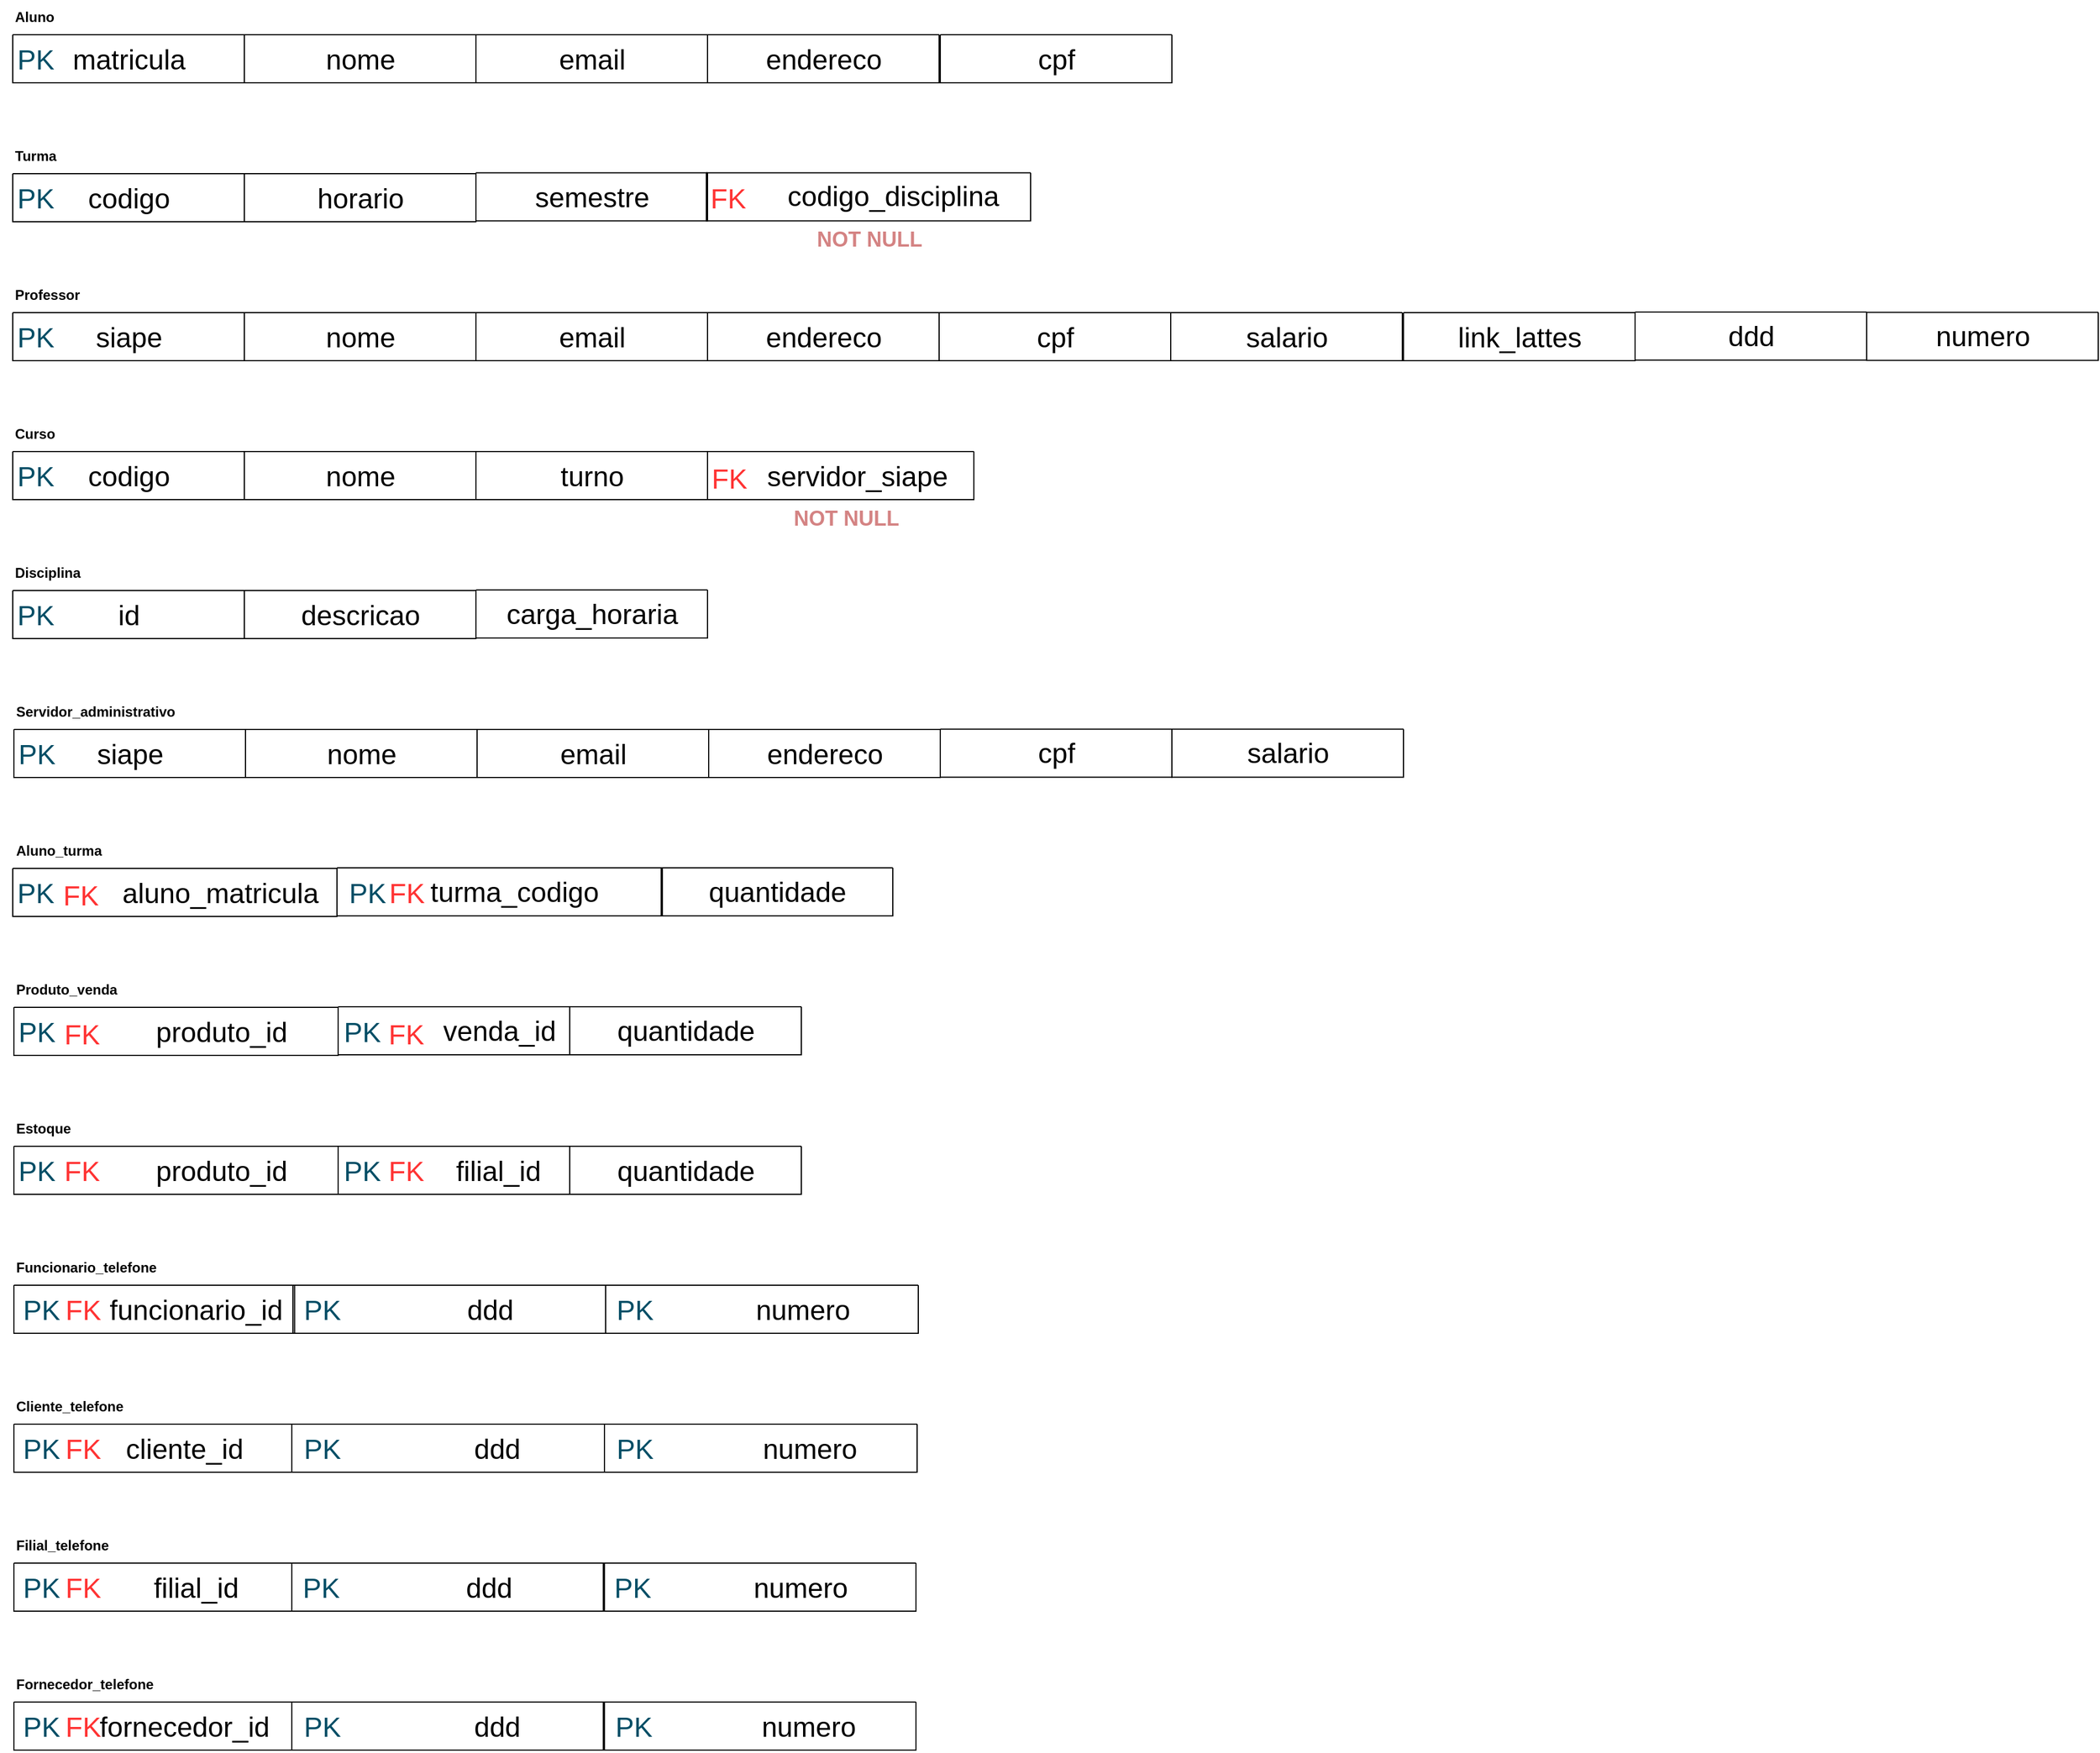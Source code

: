 <mxfile version="24.7.6">
  <diagram name="Página-1" id="m194DB5OODm50t4TiOIn">
    <mxGraphModel dx="1434" dy="780" grid="1" gridSize="10" guides="1" tooltips="1" connect="1" arrows="1" fold="1" page="1" pageScale="1" pageWidth="827" pageHeight="1169" math="0" shadow="0">
      <root>
        <mxCell id="0" />
        <mxCell id="1" parent="0" />
        <mxCell id="oNFGNhtA4SceddN9MFem-205" value="" style="group" parent="1" vertex="1" connectable="0">
          <mxGeometry x="40" y="410" width="1000" height="103" as="geometry" />
        </mxCell>
        <mxCell id="oNFGNhtA4SceddN9MFem-169" value="" style="group" parent="oNFGNhtA4SceddN9MFem-205" vertex="1" connectable="0">
          <mxGeometry y="30" width="1000" height="73" as="geometry" />
        </mxCell>
        <mxCell id="oNFGNhtA4SceddN9MFem-156" value="" style="group" parent="oNFGNhtA4SceddN9MFem-169" vertex="1" connectable="0">
          <mxGeometry width="200" height="43" as="geometry" />
        </mxCell>
        <mxCell id="oNFGNhtA4SceddN9MFem-154" value="" style="swimlane;startSize=0;" parent="oNFGNhtA4SceddN9MFem-156" vertex="1">
          <mxGeometry width="200" height="41.5" as="geometry" />
        </mxCell>
        <mxCell id="oNFGNhtA4SceddN9MFem-155" value="&lt;font style=&quot;font-size: 24px;&quot;&gt;codigo&lt;/font&gt;" style="text;html=1;align=center;verticalAlign=middle;resizable=0;points=[];autosize=1;strokeColor=none;fillColor=none;" parent="oNFGNhtA4SceddN9MFem-154" vertex="1">
          <mxGeometry x="55" y="1.5" width="90" height="40" as="geometry" />
        </mxCell>
        <mxCell id="oNFGNhtA4SceddN9MFem-186" value="&lt;font color=&quot;#014e66&quot; style=&quot;font-size: 24px;&quot;&gt;PK&lt;/font&gt;" style="text;html=1;align=center;verticalAlign=middle;whiteSpace=wrap;rounded=0;" parent="oNFGNhtA4SceddN9MFem-154" vertex="1">
          <mxGeometry x="-10" y="6.5" width="60" height="30" as="geometry" />
        </mxCell>
        <mxCell id="oNFGNhtA4SceddN9MFem-157" value="" style="group" parent="oNFGNhtA4SceddN9MFem-169" vertex="1" connectable="0">
          <mxGeometry x="200" width="200" height="43" as="geometry" />
        </mxCell>
        <mxCell id="oNFGNhtA4SceddN9MFem-158" value="" style="swimlane;startSize=0;" parent="oNFGNhtA4SceddN9MFem-157" vertex="1">
          <mxGeometry width="200" height="41.5" as="geometry">
            <mxRectangle width="50" height="40" as="alternateBounds" />
          </mxGeometry>
        </mxCell>
        <mxCell id="oNFGNhtA4SceddN9MFem-159" value="&lt;font style=&quot;font-size: 24px;&quot;&gt;horario&lt;/font&gt;" style="text;html=1;align=center;verticalAlign=middle;resizable=0;points=[];autosize=1;strokeColor=none;fillColor=none;" parent="oNFGNhtA4SceddN9MFem-158" vertex="1">
          <mxGeometry x="50" y="1.5" width="100" height="40" as="geometry" />
        </mxCell>
        <mxCell id="DOF1BjW3caJsl0741FP9-13" value="" style="group" vertex="1" connectable="0" parent="oNFGNhtA4SceddN9MFem-169">
          <mxGeometry x="400" y="-0.75" width="200" height="43" as="geometry" />
        </mxCell>
        <mxCell id="DOF1BjW3caJsl0741FP9-14" value="" style="swimlane;startSize=0;" vertex="1" parent="DOF1BjW3caJsl0741FP9-13">
          <mxGeometry width="200" height="41.5" as="geometry">
            <mxRectangle width="50" height="40" as="alternateBounds" />
          </mxGeometry>
        </mxCell>
        <mxCell id="DOF1BjW3caJsl0741FP9-15" value="&lt;span style=&quot;font-size: 24px;&quot;&gt;semestre&lt;/span&gt;" style="text;html=1;align=center;verticalAlign=middle;resizable=0;points=[];autosize=1;strokeColor=none;fillColor=none;" vertex="1" parent="DOF1BjW3caJsl0741FP9-14">
          <mxGeometry x="40" y="1.5" width="120" height="40" as="geometry" />
        </mxCell>
        <mxCell id="DOF1BjW3caJsl0741FP9-56" value="" style="group" vertex="1" connectable="0" parent="oNFGNhtA4SceddN9MFem-169">
          <mxGeometry x="599" y="-0.75" width="280" height="43" as="geometry" />
        </mxCell>
        <mxCell id="DOF1BjW3caJsl0741FP9-57" value="" style="swimlane;startSize=0;" vertex="1" parent="DOF1BjW3caJsl0741FP9-56">
          <mxGeometry width="280" height="41.5" as="geometry">
            <mxRectangle width="50" height="40" as="alternateBounds" />
          </mxGeometry>
        </mxCell>
        <mxCell id="DOF1BjW3caJsl0741FP9-58" value="&lt;span style=&quot;font-size: 24px;&quot;&gt;codigo_disciplina&lt;/span&gt;" style="text;html=1;align=center;verticalAlign=middle;resizable=0;points=[];autosize=1;strokeColor=none;fillColor=none;" vertex="1" parent="DOF1BjW3caJsl0741FP9-57">
          <mxGeometry x="56" y="1" width="210" height="40" as="geometry" />
        </mxCell>
        <mxCell id="oNFGNhtA4SceddN9MFem-204" value="&lt;b&gt;Turma&lt;/b&gt;" style="text;html=1;align=left;verticalAlign=middle;whiteSpace=wrap;rounded=0;" parent="oNFGNhtA4SceddN9MFem-205" vertex="1">
          <mxGeometry width="110" height="30" as="geometry" />
        </mxCell>
        <mxCell id="oNFGNhtA4SceddN9MFem-207" value="" style="group" parent="1" vertex="1" connectable="0">
          <mxGeometry x="40" y="530" width="1000" height="73" as="geometry" />
        </mxCell>
        <mxCell id="oNFGNhtA4SceddN9MFem-208" value="" style="group" parent="oNFGNhtA4SceddN9MFem-207" vertex="1" connectable="0">
          <mxGeometry y="30" width="1000" height="43" as="geometry" />
        </mxCell>
        <mxCell id="oNFGNhtA4SceddN9MFem-209" value="" style="group" parent="oNFGNhtA4SceddN9MFem-208" vertex="1" connectable="0">
          <mxGeometry width="200" height="43" as="geometry" />
        </mxCell>
        <mxCell id="oNFGNhtA4SceddN9MFem-210" value="" style="swimlane;startSize=0;" parent="oNFGNhtA4SceddN9MFem-209" vertex="1">
          <mxGeometry width="200" height="41.5" as="geometry" />
        </mxCell>
        <mxCell id="oNFGNhtA4SceddN9MFem-211" value="&lt;font style=&quot;font-size: 24px;&quot;&gt;siape&lt;/font&gt;" style="text;html=1;align=center;verticalAlign=middle;resizable=0;points=[];autosize=1;strokeColor=none;fillColor=none;" parent="oNFGNhtA4SceddN9MFem-210" vertex="1">
          <mxGeometry x="60" y="1.5" width="80" height="40" as="geometry" />
        </mxCell>
        <mxCell id="oNFGNhtA4SceddN9MFem-212" value="&lt;font color=&quot;#014e66&quot; style=&quot;font-size: 24px;&quot;&gt;PK&lt;/font&gt;" style="text;html=1;align=center;verticalAlign=middle;whiteSpace=wrap;rounded=0;" parent="oNFGNhtA4SceddN9MFem-210" vertex="1">
          <mxGeometry x="-10" y="6.5" width="60" height="30" as="geometry" />
        </mxCell>
        <mxCell id="oNFGNhtA4SceddN9MFem-213" value="" style="group" parent="oNFGNhtA4SceddN9MFem-208" vertex="1" connectable="0">
          <mxGeometry x="200" width="200" height="43" as="geometry" />
        </mxCell>
        <mxCell id="oNFGNhtA4SceddN9MFem-214" value="" style="swimlane;startSize=0;" parent="oNFGNhtA4SceddN9MFem-213" vertex="1">
          <mxGeometry width="200" height="41.5" as="geometry">
            <mxRectangle width="50" height="40" as="alternateBounds" />
          </mxGeometry>
        </mxCell>
        <mxCell id="oNFGNhtA4SceddN9MFem-215" value="&lt;font style=&quot;font-size: 24px;&quot;&gt;nome&lt;/font&gt;" style="text;html=1;align=center;verticalAlign=middle;resizable=0;points=[];autosize=1;strokeColor=none;fillColor=none;" parent="oNFGNhtA4SceddN9MFem-214" vertex="1">
          <mxGeometry x="60" y="1.5" width="80" height="40" as="geometry" />
        </mxCell>
        <mxCell id="oNFGNhtA4SceddN9MFem-216" value="" style="group" parent="oNFGNhtA4SceddN9MFem-208" vertex="1" connectable="0">
          <mxGeometry x="400" width="200" height="43" as="geometry" />
        </mxCell>
        <mxCell id="oNFGNhtA4SceddN9MFem-217" value="" style="swimlane;startSize=0;" parent="oNFGNhtA4SceddN9MFem-216" vertex="1">
          <mxGeometry width="200" height="41.5" as="geometry" />
        </mxCell>
        <mxCell id="oNFGNhtA4SceddN9MFem-218" value="&lt;span style=&quot;font-size: 24px;&quot;&gt;email&lt;/span&gt;" style="text;html=1;align=center;verticalAlign=middle;resizable=0;points=[];autosize=1;strokeColor=none;fillColor=none;" parent="oNFGNhtA4SceddN9MFem-217" vertex="1">
          <mxGeometry x="60" y="1.5" width="80" height="40" as="geometry" />
        </mxCell>
        <mxCell id="DOF1BjW3caJsl0741FP9-23" value="" style="group" vertex="1" connectable="0" parent="oNFGNhtA4SceddN9MFem-208">
          <mxGeometry x="600" width="200" height="43" as="geometry" />
        </mxCell>
        <mxCell id="DOF1BjW3caJsl0741FP9-24" value="" style="swimlane;startSize=0;" vertex="1" parent="DOF1BjW3caJsl0741FP9-23">
          <mxGeometry width="200" height="41.5" as="geometry" />
        </mxCell>
        <mxCell id="DOF1BjW3caJsl0741FP9-25" value="&lt;span style=&quot;font-size: 24px;&quot;&gt;endereco&lt;/span&gt;" style="text;html=1;align=center;verticalAlign=middle;resizable=0;points=[];autosize=1;strokeColor=none;fillColor=none;" vertex="1" parent="DOF1BjW3caJsl0741FP9-24">
          <mxGeometry x="40" y="1.5" width="120" height="40" as="geometry" />
        </mxCell>
        <mxCell id="DOF1BjW3caJsl0741FP9-26" value="" style="group" vertex="1" connectable="0" parent="oNFGNhtA4SceddN9MFem-208">
          <mxGeometry x="800" width="200" height="43" as="geometry" />
        </mxCell>
        <mxCell id="DOF1BjW3caJsl0741FP9-27" value="" style="swimlane;startSize=0;" vertex="1" parent="DOF1BjW3caJsl0741FP9-26">
          <mxGeometry width="200" height="41.5" as="geometry" />
        </mxCell>
        <mxCell id="DOF1BjW3caJsl0741FP9-28" value="&lt;span style=&quot;font-size: 24px;&quot;&gt;cpf&lt;/span&gt;" style="text;html=1;align=center;verticalAlign=middle;resizable=0;points=[];autosize=1;strokeColor=none;fillColor=none;" vertex="1" parent="DOF1BjW3caJsl0741FP9-27">
          <mxGeometry x="70" y="1.5" width="60" height="40" as="geometry" />
        </mxCell>
        <mxCell id="oNFGNhtA4SceddN9MFem-225" value="&lt;b&gt;Professor&lt;/b&gt;" style="text;html=1;align=left;verticalAlign=middle;whiteSpace=wrap;rounded=0;" parent="oNFGNhtA4SceddN9MFem-207" vertex="1">
          <mxGeometry width="110" height="30" as="geometry" />
        </mxCell>
        <mxCell id="oNFGNhtA4SceddN9MFem-226" value="" style="group" parent="1" vertex="1" connectable="0">
          <mxGeometry x="40" y="650" width="1050" height="73" as="geometry" />
        </mxCell>
        <mxCell id="oNFGNhtA4SceddN9MFem-227" value="" style="group" parent="oNFGNhtA4SceddN9MFem-226" vertex="1" connectable="0">
          <mxGeometry y="30" width="1050" height="43" as="geometry" />
        </mxCell>
        <mxCell id="oNFGNhtA4SceddN9MFem-228" value="" style="group" parent="oNFGNhtA4SceddN9MFem-227" vertex="1" connectable="0">
          <mxGeometry width="200" height="43" as="geometry" />
        </mxCell>
        <mxCell id="oNFGNhtA4SceddN9MFem-229" value="" style="swimlane;startSize=0;" parent="oNFGNhtA4SceddN9MFem-228" vertex="1">
          <mxGeometry width="200" height="41.5" as="geometry" />
        </mxCell>
        <mxCell id="oNFGNhtA4SceddN9MFem-230" value="&lt;font style=&quot;font-size: 24px;&quot;&gt;codigo&lt;/font&gt;" style="text;html=1;align=center;verticalAlign=middle;resizable=0;points=[];autosize=1;strokeColor=none;fillColor=none;" parent="oNFGNhtA4SceddN9MFem-229" vertex="1">
          <mxGeometry x="55" y="1.5" width="90" height="40" as="geometry" />
        </mxCell>
        <mxCell id="oNFGNhtA4SceddN9MFem-231" value="&lt;font color=&quot;#014e66&quot; style=&quot;font-size: 24px;&quot;&gt;PK&lt;/font&gt;" style="text;html=1;align=center;verticalAlign=middle;whiteSpace=wrap;rounded=0;" parent="oNFGNhtA4SceddN9MFem-229" vertex="1">
          <mxGeometry x="-10" y="6.5" width="60" height="30" as="geometry" />
        </mxCell>
        <mxCell id="oNFGNhtA4SceddN9MFem-232" value="" style="group" parent="oNFGNhtA4SceddN9MFem-227" vertex="1" connectable="0">
          <mxGeometry x="200" width="200" height="43" as="geometry" />
        </mxCell>
        <mxCell id="oNFGNhtA4SceddN9MFem-233" value="" style="swimlane;startSize=0;" parent="oNFGNhtA4SceddN9MFem-232" vertex="1">
          <mxGeometry width="200" height="41.5" as="geometry">
            <mxRectangle width="50" height="40" as="alternateBounds" />
          </mxGeometry>
        </mxCell>
        <mxCell id="oNFGNhtA4SceddN9MFem-234" value="&lt;font style=&quot;font-size: 24px;&quot;&gt;nome&lt;/font&gt;" style="text;html=1;align=center;verticalAlign=middle;resizable=0;points=[];autosize=1;strokeColor=none;fillColor=none;" parent="oNFGNhtA4SceddN9MFem-233" vertex="1">
          <mxGeometry x="60" y="1.5" width="80" height="40" as="geometry" />
        </mxCell>
        <mxCell id="oNFGNhtA4SceddN9MFem-235" value="" style="group" parent="oNFGNhtA4SceddN9MFem-227" vertex="1" connectable="0">
          <mxGeometry x="400" width="200" height="43" as="geometry" />
        </mxCell>
        <mxCell id="oNFGNhtA4SceddN9MFem-236" value="" style="swimlane;startSize=0;" parent="oNFGNhtA4SceddN9MFem-235" vertex="1">
          <mxGeometry width="200" height="41.5" as="geometry" />
        </mxCell>
        <mxCell id="oNFGNhtA4SceddN9MFem-237" value="&lt;font style=&quot;font-size: 24px;&quot;&gt;turno&lt;/font&gt;" style="text;html=1;align=center;verticalAlign=middle;resizable=0;points=[];autosize=1;strokeColor=none;fillColor=none;" parent="oNFGNhtA4SceddN9MFem-236" vertex="1">
          <mxGeometry x="60" y="1.5" width="80" height="40" as="geometry" />
        </mxCell>
        <mxCell id="oNFGNhtA4SceddN9MFem-238" value="" style="group" parent="oNFGNhtA4SceddN9MFem-227" vertex="1" connectable="0">
          <mxGeometry x="600" width="230" height="43" as="geometry" />
        </mxCell>
        <mxCell id="oNFGNhtA4SceddN9MFem-239" value="" style="swimlane;startSize=0;" parent="oNFGNhtA4SceddN9MFem-238" vertex="1">
          <mxGeometry width="230" height="41.5" as="geometry" />
        </mxCell>
        <mxCell id="oNFGNhtA4SceddN9MFem-240" value="&lt;font style=&quot;font-size: 24px;&quot;&gt;servidor_siape&lt;/font&gt;" style="text;html=1;align=center;verticalAlign=middle;resizable=0;points=[];autosize=1;strokeColor=none;fillColor=none;" parent="oNFGNhtA4SceddN9MFem-239" vertex="1">
          <mxGeometry x="39" y="1.5" width="180" height="40" as="geometry" />
        </mxCell>
        <mxCell id="GgJrNzVZVlJhMmaJBiFv-402" value="&lt;font color=&quot;#ff3333&quot; style=&quot;font-size: 24px;&quot;&gt;FK&lt;/font&gt;" style="text;html=1;align=center;verticalAlign=middle;whiteSpace=wrap;rounded=0;" parent="oNFGNhtA4SceddN9MFem-239" vertex="1">
          <mxGeometry x="-10.91" y="8.5" width="60" height="30" as="geometry" />
        </mxCell>
        <mxCell id="oNFGNhtA4SceddN9MFem-244" value="&lt;b&gt;Curso&lt;/b&gt;" style="text;html=1;align=left;verticalAlign=middle;whiteSpace=wrap;rounded=0;" parent="oNFGNhtA4SceddN9MFem-226" vertex="1">
          <mxGeometry width="110" height="30" as="geometry" />
        </mxCell>
        <mxCell id="oNFGNhtA4SceddN9MFem-271" value="" style="group" parent="1" vertex="1" connectable="0">
          <mxGeometry x="40" y="290" width="1230" height="73" as="geometry" />
        </mxCell>
        <mxCell id="oNFGNhtA4SceddN9MFem-206" value="" style="group" parent="oNFGNhtA4SceddN9MFem-271" vertex="1" connectable="0">
          <mxGeometry width="1001" height="73" as="geometry" />
        </mxCell>
        <mxCell id="oNFGNhtA4SceddN9MFem-136" value="&lt;b&gt;Aluno&lt;/b&gt;" style="text;html=1;align=left;verticalAlign=middle;whiteSpace=wrap;rounded=0;" parent="oNFGNhtA4SceddN9MFem-206" vertex="1">
          <mxGeometry width="110" height="30" as="geometry" />
        </mxCell>
        <mxCell id="oNFGNhtA4SceddN9MFem-187" value="" style="group" parent="oNFGNhtA4SceddN9MFem-206" vertex="1" connectable="0">
          <mxGeometry y="30" width="1001" height="43" as="geometry" />
        </mxCell>
        <mxCell id="oNFGNhtA4SceddN9MFem-188" value="" style="group" parent="oNFGNhtA4SceddN9MFem-187" vertex="1" connectable="0">
          <mxGeometry width="200" height="43" as="geometry" />
        </mxCell>
        <mxCell id="oNFGNhtA4SceddN9MFem-189" value="" style="swimlane;startSize=0;" parent="oNFGNhtA4SceddN9MFem-188" vertex="1">
          <mxGeometry width="200" height="41.5" as="geometry" />
        </mxCell>
        <mxCell id="oNFGNhtA4SceddN9MFem-190" value="&lt;font style=&quot;font-size: 24px;&quot;&gt;matricula&lt;/font&gt;" style="text;html=1;align=center;verticalAlign=middle;resizable=0;points=[];autosize=1;strokeColor=none;fillColor=none;" parent="oNFGNhtA4SceddN9MFem-189" vertex="1">
          <mxGeometry x="40" y="1.5" width="120" height="40" as="geometry" />
        </mxCell>
        <mxCell id="oNFGNhtA4SceddN9MFem-191" value="&lt;font color=&quot;#014e66&quot; style=&quot;font-size: 24px;&quot;&gt;PK&lt;/font&gt;" style="text;html=1;align=center;verticalAlign=middle;whiteSpace=wrap;rounded=0;" parent="oNFGNhtA4SceddN9MFem-189" vertex="1">
          <mxGeometry x="-10" y="6.5" width="60" height="30" as="geometry" />
        </mxCell>
        <mxCell id="oNFGNhtA4SceddN9MFem-192" value="" style="group" parent="oNFGNhtA4SceddN9MFem-187" vertex="1" connectable="0">
          <mxGeometry x="200" width="200" height="43" as="geometry" />
        </mxCell>
        <mxCell id="oNFGNhtA4SceddN9MFem-193" value="" style="swimlane;startSize=0;" parent="oNFGNhtA4SceddN9MFem-192" vertex="1">
          <mxGeometry width="200" height="41.5" as="geometry">
            <mxRectangle width="50" height="40" as="alternateBounds" />
          </mxGeometry>
        </mxCell>
        <mxCell id="oNFGNhtA4SceddN9MFem-194" value="&lt;span style=&quot;font-size: 24px;&quot;&gt;nome&lt;/span&gt;" style="text;html=1;align=center;verticalAlign=middle;resizable=0;points=[];autosize=1;strokeColor=none;fillColor=none;" parent="oNFGNhtA4SceddN9MFem-193" vertex="1">
          <mxGeometry x="60" y="1.5" width="80" height="40" as="geometry" />
        </mxCell>
        <mxCell id="DOF1BjW3caJsl0741FP9-10" value="" style="group" vertex="1" connectable="0" parent="oNFGNhtA4SceddN9MFem-187">
          <mxGeometry x="801" width="200" height="43" as="geometry" />
        </mxCell>
        <mxCell id="DOF1BjW3caJsl0741FP9-11" value="" style="swimlane;startSize=0;" vertex="1" parent="DOF1BjW3caJsl0741FP9-10">
          <mxGeometry width="200" height="41.5" as="geometry">
            <mxRectangle width="50" height="40" as="alternateBounds" />
          </mxGeometry>
        </mxCell>
        <mxCell id="DOF1BjW3caJsl0741FP9-12" value="&lt;span style=&quot;font-size: 24px;&quot;&gt;cpf&lt;/span&gt;" style="text;html=1;align=center;verticalAlign=middle;resizable=0;points=[];autosize=1;strokeColor=none;fillColor=none;" vertex="1" parent="DOF1BjW3caJsl0741FP9-11">
          <mxGeometry x="70" y="1.5" width="60" height="40" as="geometry" />
        </mxCell>
        <mxCell id="oNFGNhtA4SceddN9MFem-275" value="" style="group" parent="1" vertex="1" connectable="0">
          <mxGeometry x="40" y="770" width="1400" height="73" as="geometry" />
        </mxCell>
        <mxCell id="oNFGNhtA4SceddN9MFem-267" value="" style="group" parent="oNFGNhtA4SceddN9MFem-275" vertex="1" connectable="0">
          <mxGeometry width="1200" height="73" as="geometry" />
        </mxCell>
        <mxCell id="oNFGNhtA4SceddN9MFem-245" value="" style="group" parent="oNFGNhtA4SceddN9MFem-267" vertex="1" connectable="0">
          <mxGeometry width="1000" height="73" as="geometry" />
        </mxCell>
        <mxCell id="oNFGNhtA4SceddN9MFem-246" value="" style="group" parent="oNFGNhtA4SceddN9MFem-245" vertex="1" connectable="0">
          <mxGeometry y="30" width="1000" height="43" as="geometry" />
        </mxCell>
        <mxCell id="oNFGNhtA4SceddN9MFem-247" value="" style="group" parent="oNFGNhtA4SceddN9MFem-246" vertex="1" connectable="0">
          <mxGeometry width="200" height="43" as="geometry" />
        </mxCell>
        <mxCell id="oNFGNhtA4SceddN9MFem-248" value="" style="swimlane;startSize=0;" parent="oNFGNhtA4SceddN9MFem-247" vertex="1">
          <mxGeometry width="200" height="41.5" as="geometry" />
        </mxCell>
        <mxCell id="oNFGNhtA4SceddN9MFem-249" value="&lt;font style=&quot;font-size: 24px;&quot;&gt;id&lt;/font&gt;" style="text;html=1;align=center;verticalAlign=middle;resizable=0;points=[];autosize=1;strokeColor=none;fillColor=none;" parent="oNFGNhtA4SceddN9MFem-248" vertex="1">
          <mxGeometry x="80" y="1.5" width="40" height="40" as="geometry" />
        </mxCell>
        <mxCell id="oNFGNhtA4SceddN9MFem-250" value="&lt;font color=&quot;#014e66&quot; style=&quot;font-size: 24px;&quot;&gt;PK&lt;/font&gt;" style="text;html=1;align=center;verticalAlign=middle;whiteSpace=wrap;rounded=0;" parent="oNFGNhtA4SceddN9MFem-248" vertex="1">
          <mxGeometry x="-10" y="6.5" width="60" height="30" as="geometry" />
        </mxCell>
        <mxCell id="oNFGNhtA4SceddN9MFem-251" value="" style="group" parent="oNFGNhtA4SceddN9MFem-246" vertex="1" connectable="0">
          <mxGeometry x="200" width="200" height="43" as="geometry" />
        </mxCell>
        <mxCell id="oNFGNhtA4SceddN9MFem-252" value="" style="swimlane;startSize=0;" parent="oNFGNhtA4SceddN9MFem-251" vertex="1">
          <mxGeometry width="200" height="41.5" as="geometry">
            <mxRectangle width="50" height="40" as="alternateBounds" />
          </mxGeometry>
        </mxCell>
        <mxCell id="oNFGNhtA4SceddN9MFem-253" value="&lt;font style=&quot;font-size: 24px;&quot;&gt;descricao&lt;/font&gt;" style="text;html=1;align=center;verticalAlign=middle;resizable=0;points=[];autosize=1;strokeColor=none;fillColor=none;" parent="oNFGNhtA4SceddN9MFem-252" vertex="1">
          <mxGeometry x="35" y="1.5" width="130" height="40" as="geometry" />
        </mxCell>
        <mxCell id="DOF1BjW3caJsl0741FP9-41" value="" style="group" vertex="1" connectable="0" parent="oNFGNhtA4SceddN9MFem-246">
          <mxGeometry x="400" y="-0.5" width="200" height="43" as="geometry" />
        </mxCell>
        <mxCell id="DOF1BjW3caJsl0741FP9-42" value="" style="swimlane;startSize=0;" vertex="1" parent="DOF1BjW3caJsl0741FP9-41">
          <mxGeometry width="200" height="41.5" as="geometry">
            <mxRectangle width="50" height="40" as="alternateBounds" />
          </mxGeometry>
        </mxCell>
        <mxCell id="DOF1BjW3caJsl0741FP9-43" value="&lt;font style=&quot;font-size: 24px;&quot;&gt;carga_horaria&lt;/font&gt;" style="text;html=1;align=center;verticalAlign=middle;resizable=0;points=[];autosize=1;strokeColor=none;fillColor=none;" vertex="1" parent="DOF1BjW3caJsl0741FP9-42">
          <mxGeometry x="15" y="1.5" width="170" height="40" as="geometry" />
        </mxCell>
        <mxCell id="oNFGNhtA4SceddN9MFem-263" value="&lt;b&gt;Disciplina&lt;/b&gt;" style="text;html=1;align=left;verticalAlign=middle;whiteSpace=wrap;rounded=0;" parent="oNFGNhtA4SceddN9MFem-245" vertex="1">
          <mxGeometry width="110" height="30" as="geometry" />
        </mxCell>
        <mxCell id="GgJrNzVZVlJhMmaJBiFv-173" value="" style="group" parent="1" vertex="1" connectable="0">
          <mxGeometry x="41" y="1250" width="1200" height="73" as="geometry" />
        </mxCell>
        <mxCell id="GgJrNzVZVlJhMmaJBiFv-174" value="" style="group" parent="GgJrNzVZVlJhMmaJBiFv-173" vertex="1" connectable="0">
          <mxGeometry width="1000" height="73" as="geometry" />
        </mxCell>
        <mxCell id="GgJrNzVZVlJhMmaJBiFv-175" value="" style="group" parent="GgJrNzVZVlJhMmaJBiFv-174" vertex="1" connectable="0">
          <mxGeometry y="30" width="1000" height="43" as="geometry" />
        </mxCell>
        <mxCell id="GgJrNzVZVlJhMmaJBiFv-176" value="" style="group" parent="GgJrNzVZVlJhMmaJBiFv-175" vertex="1" connectable="0">
          <mxGeometry width="280" height="43" as="geometry" />
        </mxCell>
        <mxCell id="GgJrNzVZVlJhMmaJBiFv-177" value="" style="swimlane;startSize=0;" parent="GgJrNzVZVlJhMmaJBiFv-176" vertex="1">
          <mxGeometry width="280" height="41.5" as="geometry" />
        </mxCell>
        <mxCell id="GgJrNzVZVlJhMmaJBiFv-178" value="&lt;font style=&quot;font-size: 24px;&quot;&gt;produto_id&lt;/font&gt;" style="text;html=1;align=center;verticalAlign=middle;resizable=0;points=[];autosize=1;strokeColor=none;fillColor=none;" parent="GgJrNzVZVlJhMmaJBiFv-177" vertex="1">
          <mxGeometry x="109" y="1.5" width="140" height="40" as="geometry" />
        </mxCell>
        <mxCell id="GgJrNzVZVlJhMmaJBiFv-179" value="&lt;font color=&quot;#014e66&quot; style=&quot;font-size: 24px;&quot;&gt;PK&lt;/font&gt;" style="text;html=1;align=center;verticalAlign=middle;whiteSpace=wrap;rounded=0;" parent="GgJrNzVZVlJhMmaJBiFv-177" vertex="1">
          <mxGeometry x="-10" y="6.5" width="60" height="30" as="geometry" />
        </mxCell>
        <mxCell id="GgJrNzVZVlJhMmaJBiFv-410" value="&lt;font color=&quot;#ff3333&quot; style=&quot;font-size: 24px;&quot;&gt;FK&lt;/font&gt;" style="text;html=1;align=center;verticalAlign=middle;whiteSpace=wrap;rounded=0;" parent="GgJrNzVZVlJhMmaJBiFv-177" vertex="1">
          <mxGeometry x="29" y="6.5" width="60" height="30" as="geometry" />
        </mxCell>
        <mxCell id="GgJrNzVZVlJhMmaJBiFv-180" value="" style="group" parent="GgJrNzVZVlJhMmaJBiFv-175" vertex="1" connectable="0">
          <mxGeometry x="280" width="200" height="43" as="geometry" />
        </mxCell>
        <mxCell id="GgJrNzVZVlJhMmaJBiFv-181" value="" style="swimlane;startSize=0;" parent="GgJrNzVZVlJhMmaJBiFv-180" vertex="1">
          <mxGeometry width="200" height="41.5" as="geometry">
            <mxRectangle width="50" height="40" as="alternateBounds" />
          </mxGeometry>
        </mxCell>
        <mxCell id="GgJrNzVZVlJhMmaJBiFv-182" value="&lt;font style=&quot;font-size: 24px;&quot;&gt;filial_id&lt;/font&gt;" style="text;html=1;align=center;verticalAlign=middle;resizable=0;points=[];autosize=1;strokeColor=none;fillColor=none;" parent="GgJrNzVZVlJhMmaJBiFv-181" vertex="1">
          <mxGeometry x="88" y="1.5" width="100" height="40" as="geometry" />
        </mxCell>
        <mxCell id="GgJrNzVZVlJhMmaJBiFv-413" value="&lt;font color=&quot;#ff3333&quot; style=&quot;font-size: 24px;&quot;&gt;FK&lt;/font&gt;" style="text;html=1;align=center;verticalAlign=middle;whiteSpace=wrap;rounded=0;" parent="GgJrNzVZVlJhMmaJBiFv-181" vertex="1">
          <mxGeometry x="29" y="6.5" width="60" height="30" as="geometry" />
        </mxCell>
        <mxCell id="GgJrNzVZVlJhMmaJBiFv-183" value="" style="group" parent="GgJrNzVZVlJhMmaJBiFv-175" vertex="1" connectable="0">
          <mxGeometry x="480" width="200" height="43" as="geometry" />
        </mxCell>
        <mxCell id="GgJrNzVZVlJhMmaJBiFv-184" value="" style="swimlane;startSize=0;" parent="GgJrNzVZVlJhMmaJBiFv-183" vertex="1">
          <mxGeometry width="200" height="41.5" as="geometry" />
        </mxCell>
        <mxCell id="GgJrNzVZVlJhMmaJBiFv-185" value="&lt;font style=&quot;font-size: 24px;&quot;&gt;quantidade&lt;/font&gt;" style="text;html=1;align=center;verticalAlign=middle;resizable=0;points=[];autosize=1;strokeColor=none;fillColor=none;" parent="GgJrNzVZVlJhMmaJBiFv-184" vertex="1">
          <mxGeometry x="30" y="1.5" width="140" height="40" as="geometry" />
        </mxCell>
        <mxCell id="GgJrNzVZVlJhMmaJBiFv-189" value="&lt;b&gt;Estoque&lt;/b&gt;" style="text;html=1;align=left;verticalAlign=middle;whiteSpace=wrap;rounded=0;" parent="GgJrNzVZVlJhMmaJBiFv-174" vertex="1">
          <mxGeometry width="110" height="30" as="geometry" />
        </mxCell>
        <mxCell id="GgJrNzVZVlJhMmaJBiFv-198" value="" style="group" parent="1" vertex="1" connectable="0">
          <mxGeometry x="41" y="1370" width="1000" height="73" as="geometry" />
        </mxCell>
        <mxCell id="GgJrNzVZVlJhMmaJBiFv-199" value="" style="group" parent="GgJrNzVZVlJhMmaJBiFv-198" vertex="1" connectable="0">
          <mxGeometry y="30" width="1000" height="43" as="geometry" />
        </mxCell>
        <mxCell id="GgJrNzVZVlJhMmaJBiFv-200" value="" style="group" parent="GgJrNzVZVlJhMmaJBiFv-199" vertex="1" connectable="0">
          <mxGeometry width="242.4" height="43" as="geometry" />
        </mxCell>
        <mxCell id="GgJrNzVZVlJhMmaJBiFv-201" value="" style="swimlane;startSize=0;" parent="GgJrNzVZVlJhMmaJBiFv-200" vertex="1">
          <mxGeometry width="242.4" height="41.5" as="geometry" />
        </mxCell>
        <mxCell id="GgJrNzVZVlJhMmaJBiFv-202" value="&lt;font style=&quot;font-size: 24px;&quot;&gt;funcionario_id&lt;/font&gt;" style="text;html=1;align=center;verticalAlign=middle;resizable=0;points=[];autosize=1;strokeColor=none;fillColor=none;" parent="GgJrNzVZVlJhMmaJBiFv-201" vertex="1">
          <mxGeometry x="72.4" y="1.5" width="170" height="40" as="geometry" />
        </mxCell>
        <mxCell id="GgJrNzVZVlJhMmaJBiFv-203" value="&lt;font color=&quot;#014e66&quot; style=&quot;font-size: 24px;&quot;&gt;PK&lt;/font&gt;" style="text;html=1;align=center;verticalAlign=middle;whiteSpace=wrap;rounded=0;" parent="GgJrNzVZVlJhMmaJBiFv-201" vertex="1">
          <mxGeometry x="-12" y="6.5" width="72" height="30" as="geometry" />
        </mxCell>
        <mxCell id="GgJrNzVZVlJhMmaJBiFv-204" value="&lt;font color=&quot;#ff3333&quot; style=&quot;font-size: 24px;&quot;&gt;FK&lt;/font&gt;" style="text;html=1;align=center;verticalAlign=middle;whiteSpace=wrap;rounded=0;" parent="GgJrNzVZVlJhMmaJBiFv-201" vertex="1">
          <mxGeometry x="30" y="6.5" width="60" height="30" as="geometry" />
        </mxCell>
        <mxCell id="GgJrNzVZVlJhMmaJBiFv-205" value="" style="group" parent="GgJrNzVZVlJhMmaJBiFv-199" vertex="1" connectable="0">
          <mxGeometry x="241" width="270" height="43" as="geometry" />
        </mxCell>
        <mxCell id="GgJrNzVZVlJhMmaJBiFv-206" value="" style="swimlane;startSize=0;" parent="GgJrNzVZVlJhMmaJBiFv-205" vertex="1">
          <mxGeometry width="270" height="41.5" as="geometry">
            <mxRectangle width="50" height="40" as="alternateBounds" />
          </mxGeometry>
        </mxCell>
        <mxCell id="GgJrNzVZVlJhMmaJBiFv-207" value="&lt;span style=&quot;font-size: 24px;&quot;&gt;ddd&lt;/span&gt;" style="text;html=1;align=center;verticalAlign=middle;resizable=0;points=[];autosize=1;strokeColor=none;fillColor=none;" parent="GgJrNzVZVlJhMmaJBiFv-206" vertex="1">
          <mxGeometry x="139.75" y="1.5" width="60" height="40" as="geometry" />
        </mxCell>
        <mxCell id="GgJrNzVZVlJhMmaJBiFv-208" value="&lt;font color=&quot;#014e66&quot; style=&quot;font-size: 24px;&quot;&gt;PK&lt;/font&gt;" style="text;html=1;align=center;verticalAlign=middle;whiteSpace=wrap;rounded=0;" parent="GgJrNzVZVlJhMmaJBiFv-206" vertex="1">
          <mxGeometry x="-22.7" y="6.5" width="97.2" height="30" as="geometry" />
        </mxCell>
        <mxCell id="GgJrNzVZVlJhMmaJBiFv-378" value="" style="group" parent="GgJrNzVZVlJhMmaJBiFv-199" vertex="1" connectable="0">
          <mxGeometry x="511" width="270" height="43" as="geometry" />
        </mxCell>
        <mxCell id="GgJrNzVZVlJhMmaJBiFv-379" value="" style="swimlane;startSize=0;" parent="GgJrNzVZVlJhMmaJBiFv-378" vertex="1">
          <mxGeometry width="270" height="41.5" as="geometry">
            <mxRectangle width="50" height="40" as="alternateBounds" />
          </mxGeometry>
        </mxCell>
        <mxCell id="GgJrNzVZVlJhMmaJBiFv-380" value="&lt;span style=&quot;font-size: 24px;&quot;&gt;numero&lt;/span&gt;" style="text;html=1;align=center;verticalAlign=middle;resizable=0;points=[];autosize=1;strokeColor=none;fillColor=none;" parent="GgJrNzVZVlJhMmaJBiFv-379" vertex="1">
          <mxGeometry x="119.75" y="1.5" width="100" height="40" as="geometry" />
        </mxCell>
        <mxCell id="GgJrNzVZVlJhMmaJBiFv-381" value="&lt;font color=&quot;#014e66&quot; style=&quot;font-size: 24px;&quot;&gt;PK&lt;/font&gt;" style="text;html=1;align=center;verticalAlign=middle;whiteSpace=wrap;rounded=0;" parent="GgJrNzVZVlJhMmaJBiFv-379" vertex="1">
          <mxGeometry x="-22.7" y="6.5" width="97.2" height="30" as="geometry" />
        </mxCell>
        <mxCell id="GgJrNzVZVlJhMmaJBiFv-210" value="&lt;b&gt;Funcionario_telefone&lt;/b&gt;" style="text;html=1;align=left;verticalAlign=middle;whiteSpace=wrap;rounded=0;" parent="GgJrNzVZVlJhMmaJBiFv-198" vertex="1">
          <mxGeometry width="110" height="30" as="geometry" />
        </mxCell>
        <mxCell id="GgJrNzVZVlJhMmaJBiFv-211" value="" style="group" parent="1" vertex="1" connectable="0">
          <mxGeometry x="41" y="1490" width="1000" height="133" as="geometry" />
        </mxCell>
        <mxCell id="GgJrNzVZVlJhMmaJBiFv-212" value="" style="group" parent="GgJrNzVZVlJhMmaJBiFv-211" vertex="1" connectable="0">
          <mxGeometry y="30" width="1000" height="43" as="geometry" />
        </mxCell>
        <mxCell id="GgJrNzVZVlJhMmaJBiFv-213" value="" style="group" parent="GgJrNzVZVlJhMmaJBiFv-212" vertex="1" connectable="0">
          <mxGeometry width="240" height="43" as="geometry" />
        </mxCell>
        <mxCell id="GgJrNzVZVlJhMmaJBiFv-214" value="" style="swimlane;startSize=0;" parent="GgJrNzVZVlJhMmaJBiFv-213" vertex="1">
          <mxGeometry width="240" height="41.5" as="geometry" />
        </mxCell>
        <mxCell id="GgJrNzVZVlJhMmaJBiFv-215" value="&lt;font style=&quot;font-size: 24px;&quot;&gt;cliente_id&lt;/font&gt;" style="text;html=1;align=center;verticalAlign=middle;resizable=0;points=[];autosize=1;strokeColor=none;fillColor=none;" parent="GgJrNzVZVlJhMmaJBiFv-214" vertex="1">
          <mxGeometry x="87.4" y="1.5" width="120" height="40" as="geometry" />
        </mxCell>
        <mxCell id="GgJrNzVZVlJhMmaJBiFv-216" value="&lt;font color=&quot;#014e66&quot; style=&quot;font-size: 24px;&quot;&gt;PK&lt;/font&gt;" style="text;html=1;align=center;verticalAlign=middle;whiteSpace=wrap;rounded=0;" parent="GgJrNzVZVlJhMmaJBiFv-214" vertex="1">
          <mxGeometry x="-12" y="6.5" width="72" height="30" as="geometry" />
        </mxCell>
        <mxCell id="GgJrNzVZVlJhMmaJBiFv-217" value="&lt;font color=&quot;#ff3333&quot; style=&quot;font-size: 24px;&quot;&gt;FK&lt;/font&gt;" style="text;html=1;align=center;verticalAlign=middle;whiteSpace=wrap;rounded=0;" parent="GgJrNzVZVlJhMmaJBiFv-214" vertex="1">
          <mxGeometry x="30" y="6.5" width="60" height="30" as="geometry" />
        </mxCell>
        <mxCell id="GgJrNzVZVlJhMmaJBiFv-218" value="" style="group" parent="GgJrNzVZVlJhMmaJBiFv-212" vertex="1" connectable="0">
          <mxGeometry x="240" width="270" height="43" as="geometry" />
        </mxCell>
        <mxCell id="GgJrNzVZVlJhMmaJBiFv-219" value="" style="swimlane;startSize=0;" parent="GgJrNzVZVlJhMmaJBiFv-218" vertex="1">
          <mxGeometry width="270.0" height="41.5" as="geometry">
            <mxRectangle width="50" height="40" as="alternateBounds" />
          </mxGeometry>
        </mxCell>
        <mxCell id="GgJrNzVZVlJhMmaJBiFv-220" value="&lt;font style=&quot;font-size: 24px;&quot;&gt;ddd&lt;/font&gt;" style="text;html=1;align=center;verticalAlign=middle;resizable=0;points=[];autosize=1;strokeColor=none;fillColor=none;" parent="GgJrNzVZVlJhMmaJBiFv-219" vertex="1">
          <mxGeometry x="147.045" y="1.5" width="60" height="40" as="geometry" />
        </mxCell>
        <mxCell id="GgJrNzVZVlJhMmaJBiFv-221" value="&lt;font color=&quot;#014e66&quot; style=&quot;font-size: 24px;&quot;&gt;PK&lt;/font&gt;" style="text;html=1;align=center;verticalAlign=middle;whiteSpace=wrap;rounded=0;" parent="GgJrNzVZVlJhMmaJBiFv-219" vertex="1">
          <mxGeometry x="-21.6" y="6.5" width="97.2" height="30" as="geometry" />
        </mxCell>
        <mxCell id="GgJrNzVZVlJhMmaJBiFv-383" value="" style="group" parent="GgJrNzVZVlJhMmaJBiFv-212" vertex="1" connectable="0">
          <mxGeometry x="510" width="270" height="43" as="geometry" />
        </mxCell>
        <mxCell id="GgJrNzVZVlJhMmaJBiFv-384" value="" style="swimlane;startSize=0;" parent="GgJrNzVZVlJhMmaJBiFv-383" vertex="1">
          <mxGeometry width="270.0" height="41.5" as="geometry">
            <mxRectangle width="50" height="40" as="alternateBounds" />
          </mxGeometry>
        </mxCell>
        <mxCell id="GgJrNzVZVlJhMmaJBiFv-385" value="&lt;font style=&quot;font-size: 24px;&quot;&gt;numero&lt;/font&gt;" style="text;html=1;align=center;verticalAlign=middle;resizable=0;points=[];autosize=1;strokeColor=none;fillColor=none;" parent="GgJrNzVZVlJhMmaJBiFv-384" vertex="1">
          <mxGeometry x="127.045" y="1.5" width="100" height="40" as="geometry" />
        </mxCell>
        <mxCell id="GgJrNzVZVlJhMmaJBiFv-386" value="&lt;font color=&quot;#014e66&quot; style=&quot;font-size: 24px;&quot;&gt;PK&lt;/font&gt;" style="text;html=1;align=center;verticalAlign=middle;whiteSpace=wrap;rounded=0;" parent="GgJrNzVZVlJhMmaJBiFv-384" vertex="1">
          <mxGeometry x="-21.6" y="6.5" width="97.2" height="30" as="geometry" />
        </mxCell>
        <mxCell id="GgJrNzVZVlJhMmaJBiFv-223" value="&lt;b&gt;Cliente_telefone&lt;/b&gt;" style="text;html=1;align=left;verticalAlign=middle;whiteSpace=wrap;rounded=0;" parent="GgJrNzVZVlJhMmaJBiFv-211" vertex="1">
          <mxGeometry width="110" height="30" as="geometry" />
        </mxCell>
        <mxCell id="GgJrNzVZVlJhMmaJBiFv-226" value="" style="group" parent="1" vertex="1" connectable="0">
          <mxGeometry x="41" y="1640" width="240" height="43" as="geometry" />
        </mxCell>
        <mxCell id="GgJrNzVZVlJhMmaJBiFv-227" value="" style="swimlane;startSize=0;" parent="GgJrNzVZVlJhMmaJBiFv-226" vertex="1">
          <mxGeometry width="240" height="41.5" as="geometry" />
        </mxCell>
        <mxCell id="GgJrNzVZVlJhMmaJBiFv-228" value="&lt;font style=&quot;font-size: 24px;&quot;&gt;filial_id&lt;/font&gt;" style="text;html=1;align=center;verticalAlign=middle;resizable=0;points=[];autosize=1;strokeColor=none;fillColor=none;" parent="GgJrNzVZVlJhMmaJBiFv-227" vertex="1">
          <mxGeometry x="107.4" y="1.5" width="100" height="40" as="geometry" />
        </mxCell>
        <mxCell id="GgJrNzVZVlJhMmaJBiFv-229" value="&lt;font color=&quot;#014e66&quot; style=&quot;font-size: 24px;&quot;&gt;PK&lt;/font&gt;" style="text;html=1;align=center;verticalAlign=middle;whiteSpace=wrap;rounded=0;" parent="GgJrNzVZVlJhMmaJBiFv-227" vertex="1">
          <mxGeometry x="-12" y="6.5" width="72" height="30" as="geometry" />
        </mxCell>
        <mxCell id="GgJrNzVZVlJhMmaJBiFv-230" value="&lt;font color=&quot;#ff3333&quot; style=&quot;font-size: 24px;&quot;&gt;FK&lt;/font&gt;" style="text;html=1;align=center;verticalAlign=middle;whiteSpace=wrap;rounded=0;" parent="GgJrNzVZVlJhMmaJBiFv-227" vertex="1">
          <mxGeometry x="30" y="6.5" width="60" height="30" as="geometry" />
        </mxCell>
        <mxCell id="GgJrNzVZVlJhMmaJBiFv-231" value="" style="group" parent="1" vertex="1" connectable="0">
          <mxGeometry x="281" y="1640" width="270" height="43" as="geometry" />
        </mxCell>
        <mxCell id="GgJrNzVZVlJhMmaJBiFv-232" value="" style="swimlane;startSize=0;" parent="GgJrNzVZVlJhMmaJBiFv-231" vertex="1">
          <mxGeometry width="270" height="41.5" as="geometry">
            <mxRectangle width="50" height="40" as="alternateBounds" />
          </mxGeometry>
        </mxCell>
        <mxCell id="GgJrNzVZVlJhMmaJBiFv-233" value="&lt;span style=&quot;font-size: 24px;&quot;&gt;ddd&lt;/span&gt;" style="text;html=1;align=center;verticalAlign=middle;resizable=0;points=[];autosize=1;strokeColor=none;fillColor=none;" parent="GgJrNzVZVlJhMmaJBiFv-232" vertex="1">
          <mxGeometry x="139.75" y="1.5" width="60" height="40" as="geometry" />
        </mxCell>
        <mxCell id="GgJrNzVZVlJhMmaJBiFv-234" value="&lt;font color=&quot;#014e66&quot; style=&quot;font-size: 24px;&quot;&gt;PK&lt;/font&gt;" style="text;html=1;align=center;verticalAlign=middle;whiteSpace=wrap;rounded=0;" parent="GgJrNzVZVlJhMmaJBiFv-232" vertex="1">
          <mxGeometry x="-22.7" y="6.5" width="97.2" height="30" as="geometry" />
        </mxCell>
        <mxCell id="GgJrNzVZVlJhMmaJBiFv-236" value="&lt;b&gt;Filial_telefone&lt;/b&gt;" style="text;html=1;align=left;verticalAlign=middle;whiteSpace=wrap;rounded=0;" parent="1" vertex="1">
          <mxGeometry x="41" y="1610" width="110" height="30" as="geometry" />
        </mxCell>
        <mxCell id="GgJrNzVZVlJhMmaJBiFv-237" value="" style="group" parent="1" vertex="1" connectable="0">
          <mxGeometry x="41" y="1760" width="240" height="43" as="geometry" />
        </mxCell>
        <mxCell id="GgJrNzVZVlJhMmaJBiFv-238" value="" style="swimlane;startSize=0;" parent="GgJrNzVZVlJhMmaJBiFv-237" vertex="1">
          <mxGeometry width="240" height="41.5" as="geometry" />
        </mxCell>
        <mxCell id="GgJrNzVZVlJhMmaJBiFv-239" value="&lt;font style=&quot;font-size: 24px;&quot;&gt;fornecedor_id&lt;/font&gt;" style="text;html=1;align=center;verticalAlign=middle;resizable=0;points=[];autosize=1;strokeColor=none;fillColor=none;" parent="GgJrNzVZVlJhMmaJBiFv-238" vertex="1">
          <mxGeometry x="62.4" y="1.5" width="170" height="40" as="geometry" />
        </mxCell>
        <mxCell id="GgJrNzVZVlJhMmaJBiFv-240" value="&lt;font color=&quot;#014e66&quot; style=&quot;font-size: 24px;&quot;&gt;PK&lt;/font&gt;" style="text;html=1;align=center;verticalAlign=middle;whiteSpace=wrap;rounded=0;" parent="GgJrNzVZVlJhMmaJBiFv-238" vertex="1">
          <mxGeometry x="-12" y="6.5" width="72" height="30" as="geometry" />
        </mxCell>
        <mxCell id="GgJrNzVZVlJhMmaJBiFv-241" value="&lt;font color=&quot;#ff3333&quot; style=&quot;font-size: 24px;&quot;&gt;FK&lt;/font&gt;" style="text;html=1;align=center;verticalAlign=middle;whiteSpace=wrap;rounded=0;" parent="GgJrNzVZVlJhMmaJBiFv-238" vertex="1">
          <mxGeometry x="30" y="6.5" width="60" height="30" as="geometry" />
        </mxCell>
        <mxCell id="GgJrNzVZVlJhMmaJBiFv-242" value="" style="group" parent="1" vertex="1" connectable="0">
          <mxGeometry x="281" y="1760" width="270" height="43" as="geometry" />
        </mxCell>
        <mxCell id="GgJrNzVZVlJhMmaJBiFv-243" value="" style="swimlane;startSize=0;" parent="GgJrNzVZVlJhMmaJBiFv-242" vertex="1">
          <mxGeometry width="270.0" height="41.5" as="geometry">
            <mxRectangle width="50" height="40" as="alternateBounds" />
          </mxGeometry>
        </mxCell>
        <mxCell id="GgJrNzVZVlJhMmaJBiFv-244" value="&lt;font style=&quot;font-size: 24px;&quot;&gt;ddd&lt;/font&gt;" style="text;html=1;align=center;verticalAlign=middle;resizable=0;points=[];autosize=1;strokeColor=none;fillColor=none;" parent="GgJrNzVZVlJhMmaJBiFv-243" vertex="1">
          <mxGeometry x="147.045" y="1.5" width="60" height="40" as="geometry" />
        </mxCell>
        <mxCell id="GgJrNzVZVlJhMmaJBiFv-245" value="&lt;font color=&quot;#014e66&quot; style=&quot;font-size: 24px;&quot;&gt;PK&lt;/font&gt;" style="text;html=1;align=center;verticalAlign=middle;whiteSpace=wrap;rounded=0;" parent="GgJrNzVZVlJhMmaJBiFv-243" vertex="1">
          <mxGeometry x="-21.6" y="6.5" width="97.2" height="30" as="geometry" />
        </mxCell>
        <mxCell id="GgJrNzVZVlJhMmaJBiFv-247" value="&lt;b&gt;Fornecedor_telefone&lt;/b&gt;" style="text;html=1;align=left;verticalAlign=middle;whiteSpace=wrap;rounded=0;" parent="1" vertex="1">
          <mxGeometry x="41" y="1730" width="110" height="30" as="geometry" />
        </mxCell>
        <mxCell id="GgJrNzVZVlJhMmaJBiFv-311" value="" style="group" parent="1" vertex="1" connectable="0">
          <mxGeometry x="41" y="890" width="1000" height="74.5" as="geometry" />
        </mxCell>
        <mxCell id="GgJrNzVZVlJhMmaJBiFv-312" value="" style="group" parent="GgJrNzVZVlJhMmaJBiFv-311" vertex="1" connectable="0">
          <mxGeometry y="30" width="1000" height="44.5" as="geometry" />
        </mxCell>
        <mxCell id="GgJrNzVZVlJhMmaJBiFv-313" value="" style="group" parent="GgJrNzVZVlJhMmaJBiFv-312" vertex="1" connectable="0">
          <mxGeometry width="200" height="43" as="geometry" />
        </mxCell>
        <mxCell id="GgJrNzVZVlJhMmaJBiFv-314" value="" style="swimlane;startSize=0;" parent="GgJrNzVZVlJhMmaJBiFv-313" vertex="1">
          <mxGeometry width="200" height="41.5" as="geometry" />
        </mxCell>
        <mxCell id="GgJrNzVZVlJhMmaJBiFv-315" value="&lt;font style=&quot;font-size: 24px;&quot;&gt;siape&lt;/font&gt;" style="text;html=1;align=center;verticalAlign=middle;resizable=0;points=[];autosize=1;strokeColor=none;fillColor=none;" parent="GgJrNzVZVlJhMmaJBiFv-314" vertex="1">
          <mxGeometry x="60" y="1.5" width="80" height="40" as="geometry" />
        </mxCell>
        <mxCell id="GgJrNzVZVlJhMmaJBiFv-316" value="&lt;font color=&quot;#014e66&quot; style=&quot;font-size: 24px;&quot;&gt;PK&lt;/font&gt;" style="text;html=1;align=center;verticalAlign=middle;whiteSpace=wrap;rounded=0;" parent="GgJrNzVZVlJhMmaJBiFv-314" vertex="1">
          <mxGeometry x="-10" y="6.5" width="60" height="30" as="geometry" />
        </mxCell>
        <mxCell id="GgJrNzVZVlJhMmaJBiFv-317" value="" style="group" parent="GgJrNzVZVlJhMmaJBiFv-312" vertex="1" connectable="0">
          <mxGeometry x="200" width="200" height="43" as="geometry" />
        </mxCell>
        <mxCell id="GgJrNzVZVlJhMmaJBiFv-318" value="" style="swimlane;startSize=0;" parent="GgJrNzVZVlJhMmaJBiFv-317" vertex="1">
          <mxGeometry width="200" height="41.5" as="geometry">
            <mxRectangle width="50" height="40" as="alternateBounds" />
          </mxGeometry>
        </mxCell>
        <mxCell id="GgJrNzVZVlJhMmaJBiFv-319" value="&lt;font style=&quot;font-size: 24px;&quot;&gt;nome&lt;/font&gt;" style="text;html=1;align=center;verticalAlign=middle;resizable=0;points=[];autosize=1;strokeColor=none;fillColor=none;" parent="GgJrNzVZVlJhMmaJBiFv-318" vertex="1">
          <mxGeometry x="60" y="1.5" width="80" height="40" as="geometry" />
        </mxCell>
        <mxCell id="DOF1BjW3caJsl0741FP9-44" value="" style="group" vertex="1" connectable="0" parent="GgJrNzVZVlJhMmaJBiFv-312">
          <mxGeometry x="400" width="200" height="43" as="geometry" />
        </mxCell>
        <mxCell id="DOF1BjW3caJsl0741FP9-45" value="" style="swimlane;startSize=0;" vertex="1" parent="DOF1BjW3caJsl0741FP9-44">
          <mxGeometry width="200" height="41.5" as="geometry">
            <mxRectangle width="50" height="40" as="alternateBounds" />
          </mxGeometry>
        </mxCell>
        <mxCell id="DOF1BjW3caJsl0741FP9-46" value="&lt;font style=&quot;font-size: 24px;&quot;&gt;email&lt;/font&gt;" style="text;html=1;align=center;verticalAlign=middle;resizable=0;points=[];autosize=1;strokeColor=none;fillColor=none;" vertex="1" parent="DOF1BjW3caJsl0741FP9-45">
          <mxGeometry x="60" y="1.5" width="80" height="40" as="geometry" />
        </mxCell>
        <mxCell id="DOF1BjW3caJsl0741FP9-47" value="" style="group" vertex="1" connectable="0" parent="GgJrNzVZVlJhMmaJBiFv-312">
          <mxGeometry x="600" width="200" height="43" as="geometry" />
        </mxCell>
        <mxCell id="DOF1BjW3caJsl0741FP9-48" value="" style="swimlane;startSize=0;" vertex="1" parent="DOF1BjW3caJsl0741FP9-47">
          <mxGeometry width="200" height="41.5" as="geometry">
            <mxRectangle width="50" height="40" as="alternateBounds" />
          </mxGeometry>
        </mxCell>
        <mxCell id="DOF1BjW3caJsl0741FP9-49" value="&lt;font style=&quot;font-size: 24px;&quot;&gt;endereco&lt;/font&gt;" style="text;html=1;align=center;verticalAlign=middle;resizable=0;points=[];autosize=1;strokeColor=none;fillColor=none;" vertex="1" parent="DOF1BjW3caJsl0741FP9-48">
          <mxGeometry x="40" y="1.5" width="120" height="40" as="geometry" />
        </mxCell>
        <mxCell id="DOF1BjW3caJsl0741FP9-50" value="" style="group" vertex="1" connectable="0" parent="GgJrNzVZVlJhMmaJBiFv-312">
          <mxGeometry x="800" y="-0.25" width="200" height="43" as="geometry" />
        </mxCell>
        <mxCell id="DOF1BjW3caJsl0741FP9-51" value="" style="swimlane;startSize=0;" vertex="1" parent="DOF1BjW3caJsl0741FP9-50">
          <mxGeometry width="200" height="41.5" as="geometry">
            <mxRectangle width="50" height="40" as="alternateBounds" />
          </mxGeometry>
        </mxCell>
        <mxCell id="DOF1BjW3caJsl0741FP9-52" value="&lt;font style=&quot;font-size: 24px;&quot;&gt;cpf&lt;/font&gt;" style="text;html=1;align=center;verticalAlign=middle;resizable=0;points=[];autosize=1;strokeColor=none;fillColor=none;" vertex="1" parent="DOF1BjW3caJsl0741FP9-51">
          <mxGeometry x="70" y="1.5" width="60" height="40" as="geometry" />
        </mxCell>
        <mxCell id="GgJrNzVZVlJhMmaJBiFv-323" value="&lt;b&gt;Servidor_administrativo&lt;/b&gt;" style="text;html=1;align=left;verticalAlign=middle;whiteSpace=wrap;rounded=0;" parent="GgJrNzVZVlJhMmaJBiFv-311" vertex="1">
          <mxGeometry width="110" height="30" as="geometry" />
        </mxCell>
        <mxCell id="GgJrNzVZVlJhMmaJBiFv-324" value="" style="group" parent="1" vertex="1" connectable="0">
          <mxGeometry x="41" y="1010" width="1000" height="73" as="geometry" />
        </mxCell>
        <mxCell id="GgJrNzVZVlJhMmaJBiFv-342" value="&lt;b&gt;Aluno_turma&lt;/b&gt;" style="text;html=1;align=left;verticalAlign=middle;whiteSpace=wrap;rounded=0;" parent="GgJrNzVZVlJhMmaJBiFv-324" vertex="1">
          <mxGeometry width="110" height="30" as="geometry" />
        </mxCell>
        <mxCell id="DOF1BjW3caJsl0741FP9-76" value="" style="group" vertex="1" connectable="0" parent="GgJrNzVZVlJhMmaJBiFv-324">
          <mxGeometry x="-1" y="30" width="280" height="43" as="geometry" />
        </mxCell>
        <mxCell id="DOF1BjW3caJsl0741FP9-77" value="" style="swimlane;startSize=0;" vertex="1" parent="DOF1BjW3caJsl0741FP9-76">
          <mxGeometry width="280" height="41.5" as="geometry" />
        </mxCell>
        <mxCell id="DOF1BjW3caJsl0741FP9-78" value="&lt;font style=&quot;font-size: 24px;&quot;&gt;aluno_matricula&lt;/font&gt;" style="text;html=1;align=center;verticalAlign=middle;resizable=0;points=[];autosize=1;strokeColor=none;fillColor=none;" vertex="1" parent="DOF1BjW3caJsl0741FP9-77">
          <mxGeometry x="84" y="1.5" width="190" height="40" as="geometry" />
        </mxCell>
        <mxCell id="DOF1BjW3caJsl0741FP9-79" value="&lt;font color=&quot;#014e66&quot; style=&quot;font-size: 24px;&quot;&gt;PK&lt;/font&gt;" style="text;html=1;align=center;verticalAlign=middle;whiteSpace=wrap;rounded=0;" vertex="1" parent="DOF1BjW3caJsl0741FP9-77">
          <mxGeometry x="-10" y="6.5" width="60" height="30" as="geometry" />
        </mxCell>
        <mxCell id="DOF1BjW3caJsl0741FP9-80" value="&lt;font color=&quot;#ff3333&quot; style=&quot;font-size: 24px;&quot;&gt;FK&lt;/font&gt;" style="text;html=1;align=center;verticalAlign=middle;whiteSpace=wrap;rounded=0;" vertex="1" parent="DOF1BjW3caJsl0741FP9-77">
          <mxGeometry x="29" y="9" width="60" height="30" as="geometry" />
        </mxCell>
        <mxCell id="DOF1BjW3caJsl0741FP9-81" value="" style="group" vertex="1" connectable="0" parent="GgJrNzVZVlJhMmaJBiFv-324">
          <mxGeometry x="279" y="29.5" width="281" height="43" as="geometry" />
        </mxCell>
        <mxCell id="DOF1BjW3caJsl0741FP9-82" value="" style="swimlane;startSize=0;" vertex="1" parent="DOF1BjW3caJsl0741FP9-81">
          <mxGeometry width="281" height="41.5" as="geometry">
            <mxRectangle width="50" height="40" as="alternateBounds" />
          </mxGeometry>
        </mxCell>
        <mxCell id="DOF1BjW3caJsl0741FP9-83" value="&lt;font style=&quot;font-size: 24px;&quot;&gt;turma_codigo&lt;/font&gt;" style="text;html=1;align=center;verticalAlign=middle;resizable=0;points=[];autosize=1;strokeColor=none;fillColor=none;" vertex="1" parent="DOF1BjW3caJsl0741FP9-82">
          <mxGeometry x="67.741" y="1.5" width="170" height="40" as="geometry" />
        </mxCell>
        <mxCell id="DOF1BjW3caJsl0741FP9-84" value="&lt;font color=&quot;#ff3333&quot; style=&quot;font-size: 24px;&quot;&gt;FK&lt;/font&gt;" style="text;html=1;align=center;verticalAlign=middle;whiteSpace=wrap;rounded=0;" vertex="1" parent="DOF1BjW3caJsl0741FP9-82">
          <mxGeometry x="22.999" y="7.5" width="75.268" height="30" as="geometry" />
        </mxCell>
        <mxCell id="DOF1BjW3caJsl0741FP9-85" value="&lt;font color=&quot;#014e66&quot; style=&quot;font-size: 24px;&quot;&gt;PK&lt;/font&gt;" style="text;html=1;align=center;verticalAlign=middle;whiteSpace=wrap;rounded=0;" vertex="1" parent="DOF1BjW3caJsl0741FP9-82">
          <mxGeometry x="-11.29" y="7.5" width="75.268" height="30" as="geometry" />
        </mxCell>
        <mxCell id="DOF1BjW3caJsl0741FP9-86" value="" style="group" vertex="1" connectable="0" parent="GgJrNzVZVlJhMmaJBiFv-324">
          <mxGeometry x="559" y="29.5" width="200" height="43" as="geometry" />
        </mxCell>
        <mxCell id="DOF1BjW3caJsl0741FP9-87" value="" style="swimlane;startSize=0;" vertex="1" parent="DOF1BjW3caJsl0741FP9-86">
          <mxGeometry width="200" height="41.5" as="geometry" />
        </mxCell>
        <mxCell id="DOF1BjW3caJsl0741FP9-88" value="&lt;font style=&quot;font-size: 24px;&quot;&gt;quantidade&lt;/font&gt;" style="text;html=1;align=center;verticalAlign=middle;resizable=0;points=[];autosize=1;strokeColor=none;fillColor=none;" vertex="1" parent="DOF1BjW3caJsl0741FP9-87">
          <mxGeometry x="30" y="1.5" width="140" height="40" as="geometry" />
        </mxCell>
        <mxCell id="GgJrNzVZVlJhMmaJBiFv-343" value="" style="group" parent="1" vertex="1" connectable="0">
          <mxGeometry x="41" y="1130" width="1200" height="73" as="geometry" />
        </mxCell>
        <mxCell id="GgJrNzVZVlJhMmaJBiFv-344" value="" style="group" parent="GgJrNzVZVlJhMmaJBiFv-343" vertex="1" connectable="0">
          <mxGeometry width="1000" height="73" as="geometry" />
        </mxCell>
        <mxCell id="GgJrNzVZVlJhMmaJBiFv-345" value="" style="group" parent="GgJrNzVZVlJhMmaJBiFv-344" vertex="1" connectable="0">
          <mxGeometry y="30" width="1000" height="43" as="geometry" />
        </mxCell>
        <mxCell id="GgJrNzVZVlJhMmaJBiFv-346" value="" style="group" parent="GgJrNzVZVlJhMmaJBiFv-345" vertex="1" connectable="0">
          <mxGeometry width="280" height="43" as="geometry" />
        </mxCell>
        <mxCell id="GgJrNzVZVlJhMmaJBiFv-347" value="" style="swimlane;startSize=0;" parent="GgJrNzVZVlJhMmaJBiFv-346" vertex="1">
          <mxGeometry width="280" height="41.5" as="geometry" />
        </mxCell>
        <mxCell id="GgJrNzVZVlJhMmaJBiFv-348" value="&lt;font style=&quot;font-size: 24px;&quot;&gt;produto_id&lt;/font&gt;" style="text;html=1;align=center;verticalAlign=middle;resizable=0;points=[];autosize=1;strokeColor=none;fillColor=none;" parent="GgJrNzVZVlJhMmaJBiFv-347" vertex="1">
          <mxGeometry x="109" y="1.5" width="140" height="40" as="geometry" />
        </mxCell>
        <mxCell id="GgJrNzVZVlJhMmaJBiFv-349" value="&lt;font color=&quot;#014e66&quot; style=&quot;font-size: 24px;&quot;&gt;PK&lt;/font&gt;" style="text;html=1;align=center;verticalAlign=middle;whiteSpace=wrap;rounded=0;" parent="GgJrNzVZVlJhMmaJBiFv-347" vertex="1">
          <mxGeometry x="-10" y="6.5" width="60" height="30" as="geometry" />
        </mxCell>
        <mxCell id="GgJrNzVZVlJhMmaJBiFv-411" value="&lt;font color=&quot;#ff3333&quot; style=&quot;font-size: 24px;&quot;&gt;FK&lt;/font&gt;" style="text;html=1;align=center;verticalAlign=middle;whiteSpace=wrap;rounded=0;" parent="GgJrNzVZVlJhMmaJBiFv-347" vertex="1">
          <mxGeometry x="29" y="9" width="60" height="30" as="geometry" />
        </mxCell>
        <mxCell id="GgJrNzVZVlJhMmaJBiFv-350" value="" style="group" parent="GgJrNzVZVlJhMmaJBiFv-345" vertex="1" connectable="0">
          <mxGeometry x="280" y="-0.5" width="200" height="43" as="geometry" />
        </mxCell>
        <mxCell id="GgJrNzVZVlJhMmaJBiFv-351" value="" style="swimlane;startSize=0;" parent="GgJrNzVZVlJhMmaJBiFv-350" vertex="1">
          <mxGeometry width="200" height="41.5" as="geometry">
            <mxRectangle width="50" height="40" as="alternateBounds" />
          </mxGeometry>
        </mxCell>
        <mxCell id="GgJrNzVZVlJhMmaJBiFv-352" value="&lt;font style=&quot;font-size: 24px;&quot;&gt;venda_id&lt;/font&gt;" style="text;html=1;align=center;verticalAlign=middle;resizable=0;points=[];autosize=1;strokeColor=none;fillColor=none;" parent="GgJrNzVZVlJhMmaJBiFv-351" vertex="1">
          <mxGeometry x="79" y="1.5" width="120" height="40" as="geometry" />
        </mxCell>
        <mxCell id="GgJrNzVZVlJhMmaJBiFv-412" value="&lt;font color=&quot;#ff3333&quot; style=&quot;font-size: 24px;&quot;&gt;FK&lt;/font&gt;" style="text;html=1;align=center;verticalAlign=middle;whiteSpace=wrap;rounded=0;" parent="GgJrNzVZVlJhMmaJBiFv-351" vertex="1">
          <mxGeometry x="29" y="9.5" width="60" height="30" as="geometry" />
        </mxCell>
        <mxCell id="GgJrNzVZVlJhMmaJBiFv-414" value="&lt;font color=&quot;#014e66&quot; style=&quot;font-size: 24px;&quot;&gt;PK&lt;/font&gt;" style="text;html=1;align=center;verticalAlign=middle;whiteSpace=wrap;rounded=0;" parent="GgJrNzVZVlJhMmaJBiFv-351" vertex="1">
          <mxGeometry x="-9" y="7.5" width="60" height="30" as="geometry" />
        </mxCell>
        <mxCell id="GgJrNzVZVlJhMmaJBiFv-353" value="" style="group" parent="GgJrNzVZVlJhMmaJBiFv-345" vertex="1" connectable="0">
          <mxGeometry x="480" y="-0.5" width="200" height="43" as="geometry" />
        </mxCell>
        <mxCell id="GgJrNzVZVlJhMmaJBiFv-354" value="" style="swimlane;startSize=0;" parent="GgJrNzVZVlJhMmaJBiFv-353" vertex="1">
          <mxGeometry width="200" height="41.5" as="geometry" />
        </mxCell>
        <mxCell id="GgJrNzVZVlJhMmaJBiFv-355" value="&lt;font style=&quot;font-size: 24px;&quot;&gt;quantidade&lt;/font&gt;" style="text;html=1;align=center;verticalAlign=middle;resizable=0;points=[];autosize=1;strokeColor=none;fillColor=none;" parent="GgJrNzVZVlJhMmaJBiFv-354" vertex="1">
          <mxGeometry x="30" y="1.5" width="140" height="40" as="geometry" />
        </mxCell>
        <mxCell id="GgJrNzVZVlJhMmaJBiFv-359" value="&lt;b&gt;Produto_venda&lt;/b&gt;" style="text;html=1;align=left;verticalAlign=middle;whiteSpace=wrap;rounded=0;" parent="GgJrNzVZVlJhMmaJBiFv-344" vertex="1">
          <mxGeometry width="110" height="30" as="geometry" />
        </mxCell>
        <mxCell id="GgJrNzVZVlJhMmaJBiFv-388" value="" style="group" parent="1" vertex="1" connectable="0">
          <mxGeometry x="550" y="1640" width="270" height="43" as="geometry" />
        </mxCell>
        <mxCell id="GgJrNzVZVlJhMmaJBiFv-389" value="" style="swimlane;startSize=0;" parent="GgJrNzVZVlJhMmaJBiFv-388" vertex="1">
          <mxGeometry width="270" height="41.5" as="geometry">
            <mxRectangle width="50" height="40" as="alternateBounds" />
          </mxGeometry>
        </mxCell>
        <mxCell id="GgJrNzVZVlJhMmaJBiFv-390" value="&lt;span style=&quot;font-size: 24px;&quot;&gt;numero&lt;/span&gt;" style="text;html=1;align=center;verticalAlign=middle;resizable=0;points=[];autosize=1;strokeColor=none;fillColor=none;" parent="GgJrNzVZVlJhMmaJBiFv-389" vertex="1">
          <mxGeometry x="119.75" y="1.5" width="100" height="40" as="geometry" />
        </mxCell>
        <mxCell id="GgJrNzVZVlJhMmaJBiFv-391" value="&lt;font color=&quot;#014e66&quot; style=&quot;font-size: 24px;&quot;&gt;PK&lt;/font&gt;" style="text;html=1;align=center;verticalAlign=middle;whiteSpace=wrap;rounded=0;" parent="GgJrNzVZVlJhMmaJBiFv-389" vertex="1">
          <mxGeometry x="-22.7" y="6.5" width="97.2" height="30" as="geometry" />
        </mxCell>
        <mxCell id="GgJrNzVZVlJhMmaJBiFv-393" value="" style="group" parent="1" vertex="1" connectable="0">
          <mxGeometry x="550" y="1760" width="270" height="43" as="geometry" />
        </mxCell>
        <mxCell id="GgJrNzVZVlJhMmaJBiFv-394" value="" style="swimlane;startSize=0;" parent="GgJrNzVZVlJhMmaJBiFv-393" vertex="1">
          <mxGeometry width="270.0" height="41.5" as="geometry">
            <mxRectangle width="50" height="40" as="alternateBounds" />
          </mxGeometry>
        </mxCell>
        <mxCell id="GgJrNzVZVlJhMmaJBiFv-395" value="&lt;font style=&quot;font-size: 24px;&quot;&gt;numero&lt;/font&gt;" style="text;html=1;align=center;verticalAlign=middle;resizable=0;points=[];autosize=1;strokeColor=none;fillColor=none;" parent="GgJrNzVZVlJhMmaJBiFv-394" vertex="1">
          <mxGeometry x="127.045" y="1.5" width="100" height="40" as="geometry" />
        </mxCell>
        <mxCell id="GgJrNzVZVlJhMmaJBiFv-396" value="&lt;font color=&quot;#014e66&quot; style=&quot;font-size: 24px;&quot;&gt;PK&lt;/font&gt;" style="text;html=1;align=center;verticalAlign=middle;whiteSpace=wrap;rounded=0;" parent="GgJrNzVZVlJhMmaJBiFv-394" vertex="1">
          <mxGeometry x="-21.6" y="6.5" width="97.2" height="30" as="geometry" />
        </mxCell>
        <mxCell id="GgJrNzVZVlJhMmaJBiFv-416" value="&lt;font color=&quot;#014e66&quot; style=&quot;font-size: 24px;&quot;&gt;PK&lt;/font&gt;" style="text;html=1;align=center;verticalAlign=middle;whiteSpace=wrap;rounded=0;" parent="1" vertex="1">
          <mxGeometry x="312" y="1287" width="60" height="30" as="geometry" />
        </mxCell>
        <mxCell id="GgJrNzVZVlJhMmaJBiFv-417" value="&lt;h2&gt;&lt;font color=&quot;#d48383&quot;&gt;NOT NULL&lt;/font&gt;&lt;/h2&gt;" style="text;html=1;align=center;verticalAlign=middle;whiteSpace=wrap;rounded=0;" parent="1" vertex="1">
          <mxGeometry x="660" y="723" width="200" height="30" as="geometry" />
        </mxCell>
        <mxCell id="DOF1BjW3caJsl0741FP9-4" value="" style="group" vertex="1" connectable="0" parent="1">
          <mxGeometry x="440" y="320" width="200" height="43" as="geometry" />
        </mxCell>
        <mxCell id="DOF1BjW3caJsl0741FP9-5" value="" style="swimlane;startSize=0;" vertex="1" parent="DOF1BjW3caJsl0741FP9-4">
          <mxGeometry width="200" height="41.5" as="geometry">
            <mxRectangle width="50" height="40" as="alternateBounds" />
          </mxGeometry>
        </mxCell>
        <mxCell id="DOF1BjW3caJsl0741FP9-6" value="&lt;span style=&quot;font-size: 24px;&quot;&gt;email&lt;/span&gt;" style="text;html=1;align=center;verticalAlign=middle;resizable=0;points=[];autosize=1;strokeColor=none;fillColor=none;" vertex="1" parent="DOF1BjW3caJsl0741FP9-5">
          <mxGeometry x="60" y="1.5" width="80" height="40" as="geometry" />
        </mxCell>
        <mxCell id="DOF1BjW3caJsl0741FP9-7" value="" style="group" vertex="1" connectable="0" parent="1">
          <mxGeometry x="640" y="320" width="200" height="43" as="geometry" />
        </mxCell>
        <mxCell id="DOF1BjW3caJsl0741FP9-8" value="" style="swimlane;startSize=0;" vertex="1" parent="DOF1BjW3caJsl0741FP9-7">
          <mxGeometry width="200" height="41.5" as="geometry">
            <mxRectangle width="50" height="40" as="alternateBounds" />
          </mxGeometry>
        </mxCell>
        <mxCell id="DOF1BjW3caJsl0741FP9-9" value="&lt;span style=&quot;font-size: 24px;&quot;&gt;endereco&lt;/span&gt;" style="text;html=1;align=center;verticalAlign=middle;resizable=0;points=[];autosize=1;strokeColor=none;fillColor=none;" vertex="1" parent="DOF1BjW3caJsl0741FP9-8">
          <mxGeometry x="40" y="1.5" width="120" height="40" as="geometry" />
        </mxCell>
        <mxCell id="DOF1BjW3caJsl0741FP9-29" value="" style="group" vertex="1" connectable="0" parent="1">
          <mxGeometry x="1040" y="560" width="200" height="43" as="geometry" />
        </mxCell>
        <mxCell id="DOF1BjW3caJsl0741FP9-30" value="" style="swimlane;startSize=0;" vertex="1" parent="DOF1BjW3caJsl0741FP9-29">
          <mxGeometry width="200" height="41.5" as="geometry" />
        </mxCell>
        <mxCell id="DOF1BjW3caJsl0741FP9-31" value="&lt;span style=&quot;font-size: 24px;&quot;&gt;salario&lt;/span&gt;" style="text;html=1;align=center;verticalAlign=middle;resizable=0;points=[];autosize=1;strokeColor=none;fillColor=none;" vertex="1" parent="DOF1BjW3caJsl0741FP9-30">
          <mxGeometry x="55" y="1.5" width="90" height="40" as="geometry" />
        </mxCell>
        <mxCell id="DOF1BjW3caJsl0741FP9-32" value="" style="group" vertex="1" connectable="0" parent="1">
          <mxGeometry x="1241" y="560" width="200" height="43" as="geometry" />
        </mxCell>
        <mxCell id="DOF1BjW3caJsl0741FP9-33" value="" style="swimlane;startSize=0;" vertex="1" parent="DOF1BjW3caJsl0741FP9-32">
          <mxGeometry width="200" height="41.5" as="geometry" />
        </mxCell>
        <mxCell id="DOF1BjW3caJsl0741FP9-34" value="&lt;span style=&quot;font-size: 24px;&quot;&gt;link_lattes&lt;/span&gt;" style="text;html=1;align=center;verticalAlign=middle;resizable=0;points=[];autosize=1;strokeColor=none;fillColor=none;" vertex="1" parent="DOF1BjW3caJsl0741FP9-33">
          <mxGeometry x="35" y="1.5" width="130" height="40" as="geometry" />
        </mxCell>
        <mxCell id="DOF1BjW3caJsl0741FP9-35" value="" style="group" vertex="1" connectable="0" parent="1">
          <mxGeometry x="1441" y="559.5" width="200" height="43" as="geometry" />
        </mxCell>
        <mxCell id="DOF1BjW3caJsl0741FP9-36" value="" style="swimlane;startSize=0;" vertex="1" parent="DOF1BjW3caJsl0741FP9-35">
          <mxGeometry width="200" height="41.5" as="geometry" />
        </mxCell>
        <mxCell id="DOF1BjW3caJsl0741FP9-37" value="&lt;span style=&quot;font-size: 24px;&quot;&gt;ddd&lt;/span&gt;" style="text;html=1;align=center;verticalAlign=middle;resizable=0;points=[];autosize=1;strokeColor=none;fillColor=none;" vertex="1" parent="DOF1BjW3caJsl0741FP9-36">
          <mxGeometry x="70" y="1.5" width="60" height="40" as="geometry" />
        </mxCell>
        <mxCell id="DOF1BjW3caJsl0741FP9-38" value="" style="group" vertex="1" connectable="0" parent="1">
          <mxGeometry x="1641" y="559.75" width="200" height="43" as="geometry" />
        </mxCell>
        <mxCell id="DOF1BjW3caJsl0741FP9-39" value="" style="swimlane;startSize=0;" vertex="1" parent="DOF1BjW3caJsl0741FP9-38">
          <mxGeometry width="200" height="41.5" as="geometry" />
        </mxCell>
        <mxCell id="DOF1BjW3caJsl0741FP9-40" value="&lt;span style=&quot;font-size: 24px;&quot;&gt;numero&lt;/span&gt;" style="text;html=1;align=center;verticalAlign=middle;resizable=0;points=[];autosize=1;strokeColor=none;fillColor=none;" vertex="1" parent="DOF1BjW3caJsl0741FP9-39">
          <mxGeometry x="50" y="1.5" width="100" height="40" as="geometry" />
        </mxCell>
        <mxCell id="DOF1BjW3caJsl0741FP9-53" value="" style="group" vertex="1" connectable="0" parent="1">
          <mxGeometry x="1041" y="919.75" width="200" height="43" as="geometry" />
        </mxCell>
        <mxCell id="DOF1BjW3caJsl0741FP9-54" value="" style="swimlane;startSize=0;" vertex="1" parent="DOF1BjW3caJsl0741FP9-53">
          <mxGeometry width="200" height="41.5" as="geometry">
            <mxRectangle width="50" height="40" as="alternateBounds" />
          </mxGeometry>
        </mxCell>
        <mxCell id="DOF1BjW3caJsl0741FP9-55" value="&lt;font style=&quot;font-size: 24px;&quot;&gt;salario&lt;/font&gt;" style="text;html=1;align=center;verticalAlign=middle;resizable=0;points=[];autosize=1;strokeColor=none;fillColor=none;" vertex="1" parent="DOF1BjW3caJsl0741FP9-54">
          <mxGeometry x="55" y="1.5" width="90" height="40" as="geometry" />
        </mxCell>
        <mxCell id="DOF1BjW3caJsl0741FP9-65" value="&lt;font color=&quot;#ff3333&quot; style=&quot;font-size: 24px;&quot;&gt;FK&lt;/font&gt;" style="text;html=1;align=center;verticalAlign=middle;whiteSpace=wrap;rounded=0;" vertex="1" parent="1">
          <mxGeometry x="627.54" y="447" width="60" height="30" as="geometry" />
        </mxCell>
        <mxCell id="DOF1BjW3caJsl0741FP9-66" value="&lt;h2&gt;&lt;font color=&quot;#d48383&quot;&gt;NOT NULL&lt;/font&gt;&lt;/h2&gt;" style="text;html=1;align=center;verticalAlign=middle;whiteSpace=wrap;rounded=0;" vertex="1" parent="1">
          <mxGeometry x="640" y="481.5" width="280" height="30" as="geometry" />
        </mxCell>
      </root>
    </mxGraphModel>
  </diagram>
</mxfile>
